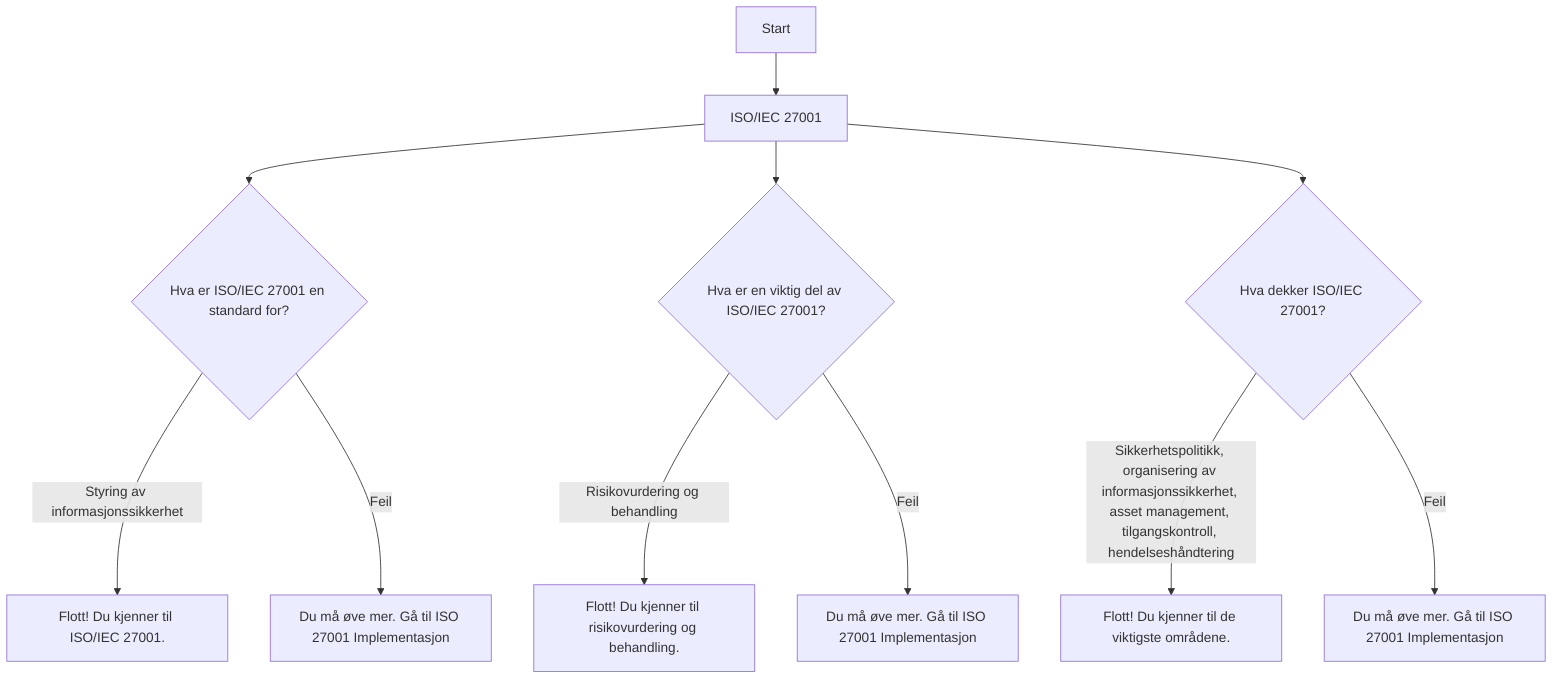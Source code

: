 flowchart TD
    Start --> A[ISO/IEC 27001]
    
    A --> B{Hva er ISO/IEC 27001 en standard for?}
    B -->|Styring av informasjonssikkerhet| B1[Flott! Du kjenner til ISO/IEC 27001.]
    B -->|Feil| B2[Du må øve mer. Gå til ISO 27001 Implementasjon]
    
    A --> C{Hva er en viktig del av ISO/IEC 27001?}
    C -->|Risikovurdering og behandling| C1[Flott! Du kjenner til risikovurdering og behandling.]
    C -->|Feil| C2[Du må øve mer. Gå til ISO 27001 Implementasjon]
    
    A --> D{Hva dekker ISO/IEC 27001?}
    D -->|Sikkerhetspolitikk, organisering av informasjonssikkerhet, asset management, tilgangskontroll, hendelseshåndtering| D1[Flott! Du kjenner til de viktigste områdene.]
    D -->|Feil| D2[Du må øve mer. Gå til ISO 27001 Implementasjon]